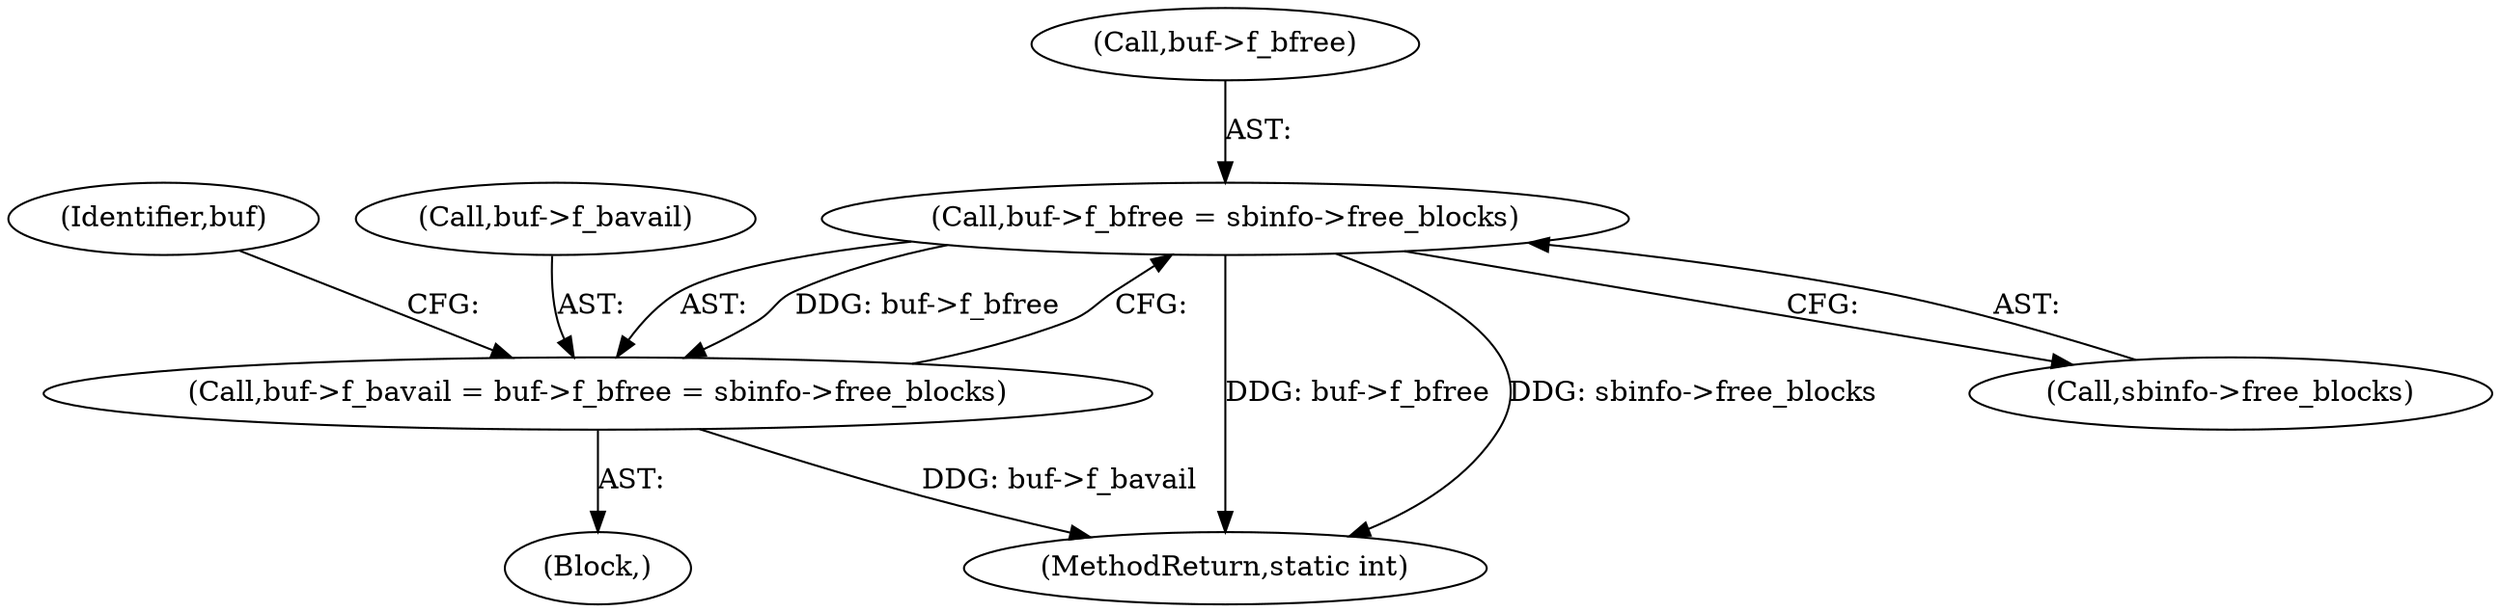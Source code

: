 digraph "0_linux_90481622d75715bfcb68501280a917dbfe516029_3@pointer" {
"1000156" [label="(Call,buf->f_bfree = sbinfo->free_blocks)"];
"1000152" [label="(Call,buf->f_bavail = buf->f_bfree = sbinfo->free_blocks)"];
"1000157" [label="(Call,buf->f_bfree)"];
"1000165" [label="(Identifier,buf)"];
"1000144" [label="(Block,)"];
"1000189" [label="(MethodReturn,static int)"];
"1000152" [label="(Call,buf->f_bavail = buf->f_bfree = sbinfo->free_blocks)"];
"1000156" [label="(Call,buf->f_bfree = sbinfo->free_blocks)"];
"1000160" [label="(Call,sbinfo->free_blocks)"];
"1000153" [label="(Call,buf->f_bavail)"];
"1000156" -> "1000152"  [label="AST: "];
"1000156" -> "1000160"  [label="CFG: "];
"1000157" -> "1000156"  [label="AST: "];
"1000160" -> "1000156"  [label="AST: "];
"1000152" -> "1000156"  [label="CFG: "];
"1000156" -> "1000189"  [label="DDG: buf->f_bfree"];
"1000156" -> "1000189"  [label="DDG: sbinfo->free_blocks"];
"1000156" -> "1000152"  [label="DDG: buf->f_bfree"];
"1000152" -> "1000144"  [label="AST: "];
"1000153" -> "1000152"  [label="AST: "];
"1000165" -> "1000152"  [label="CFG: "];
"1000152" -> "1000189"  [label="DDG: buf->f_bavail"];
}
